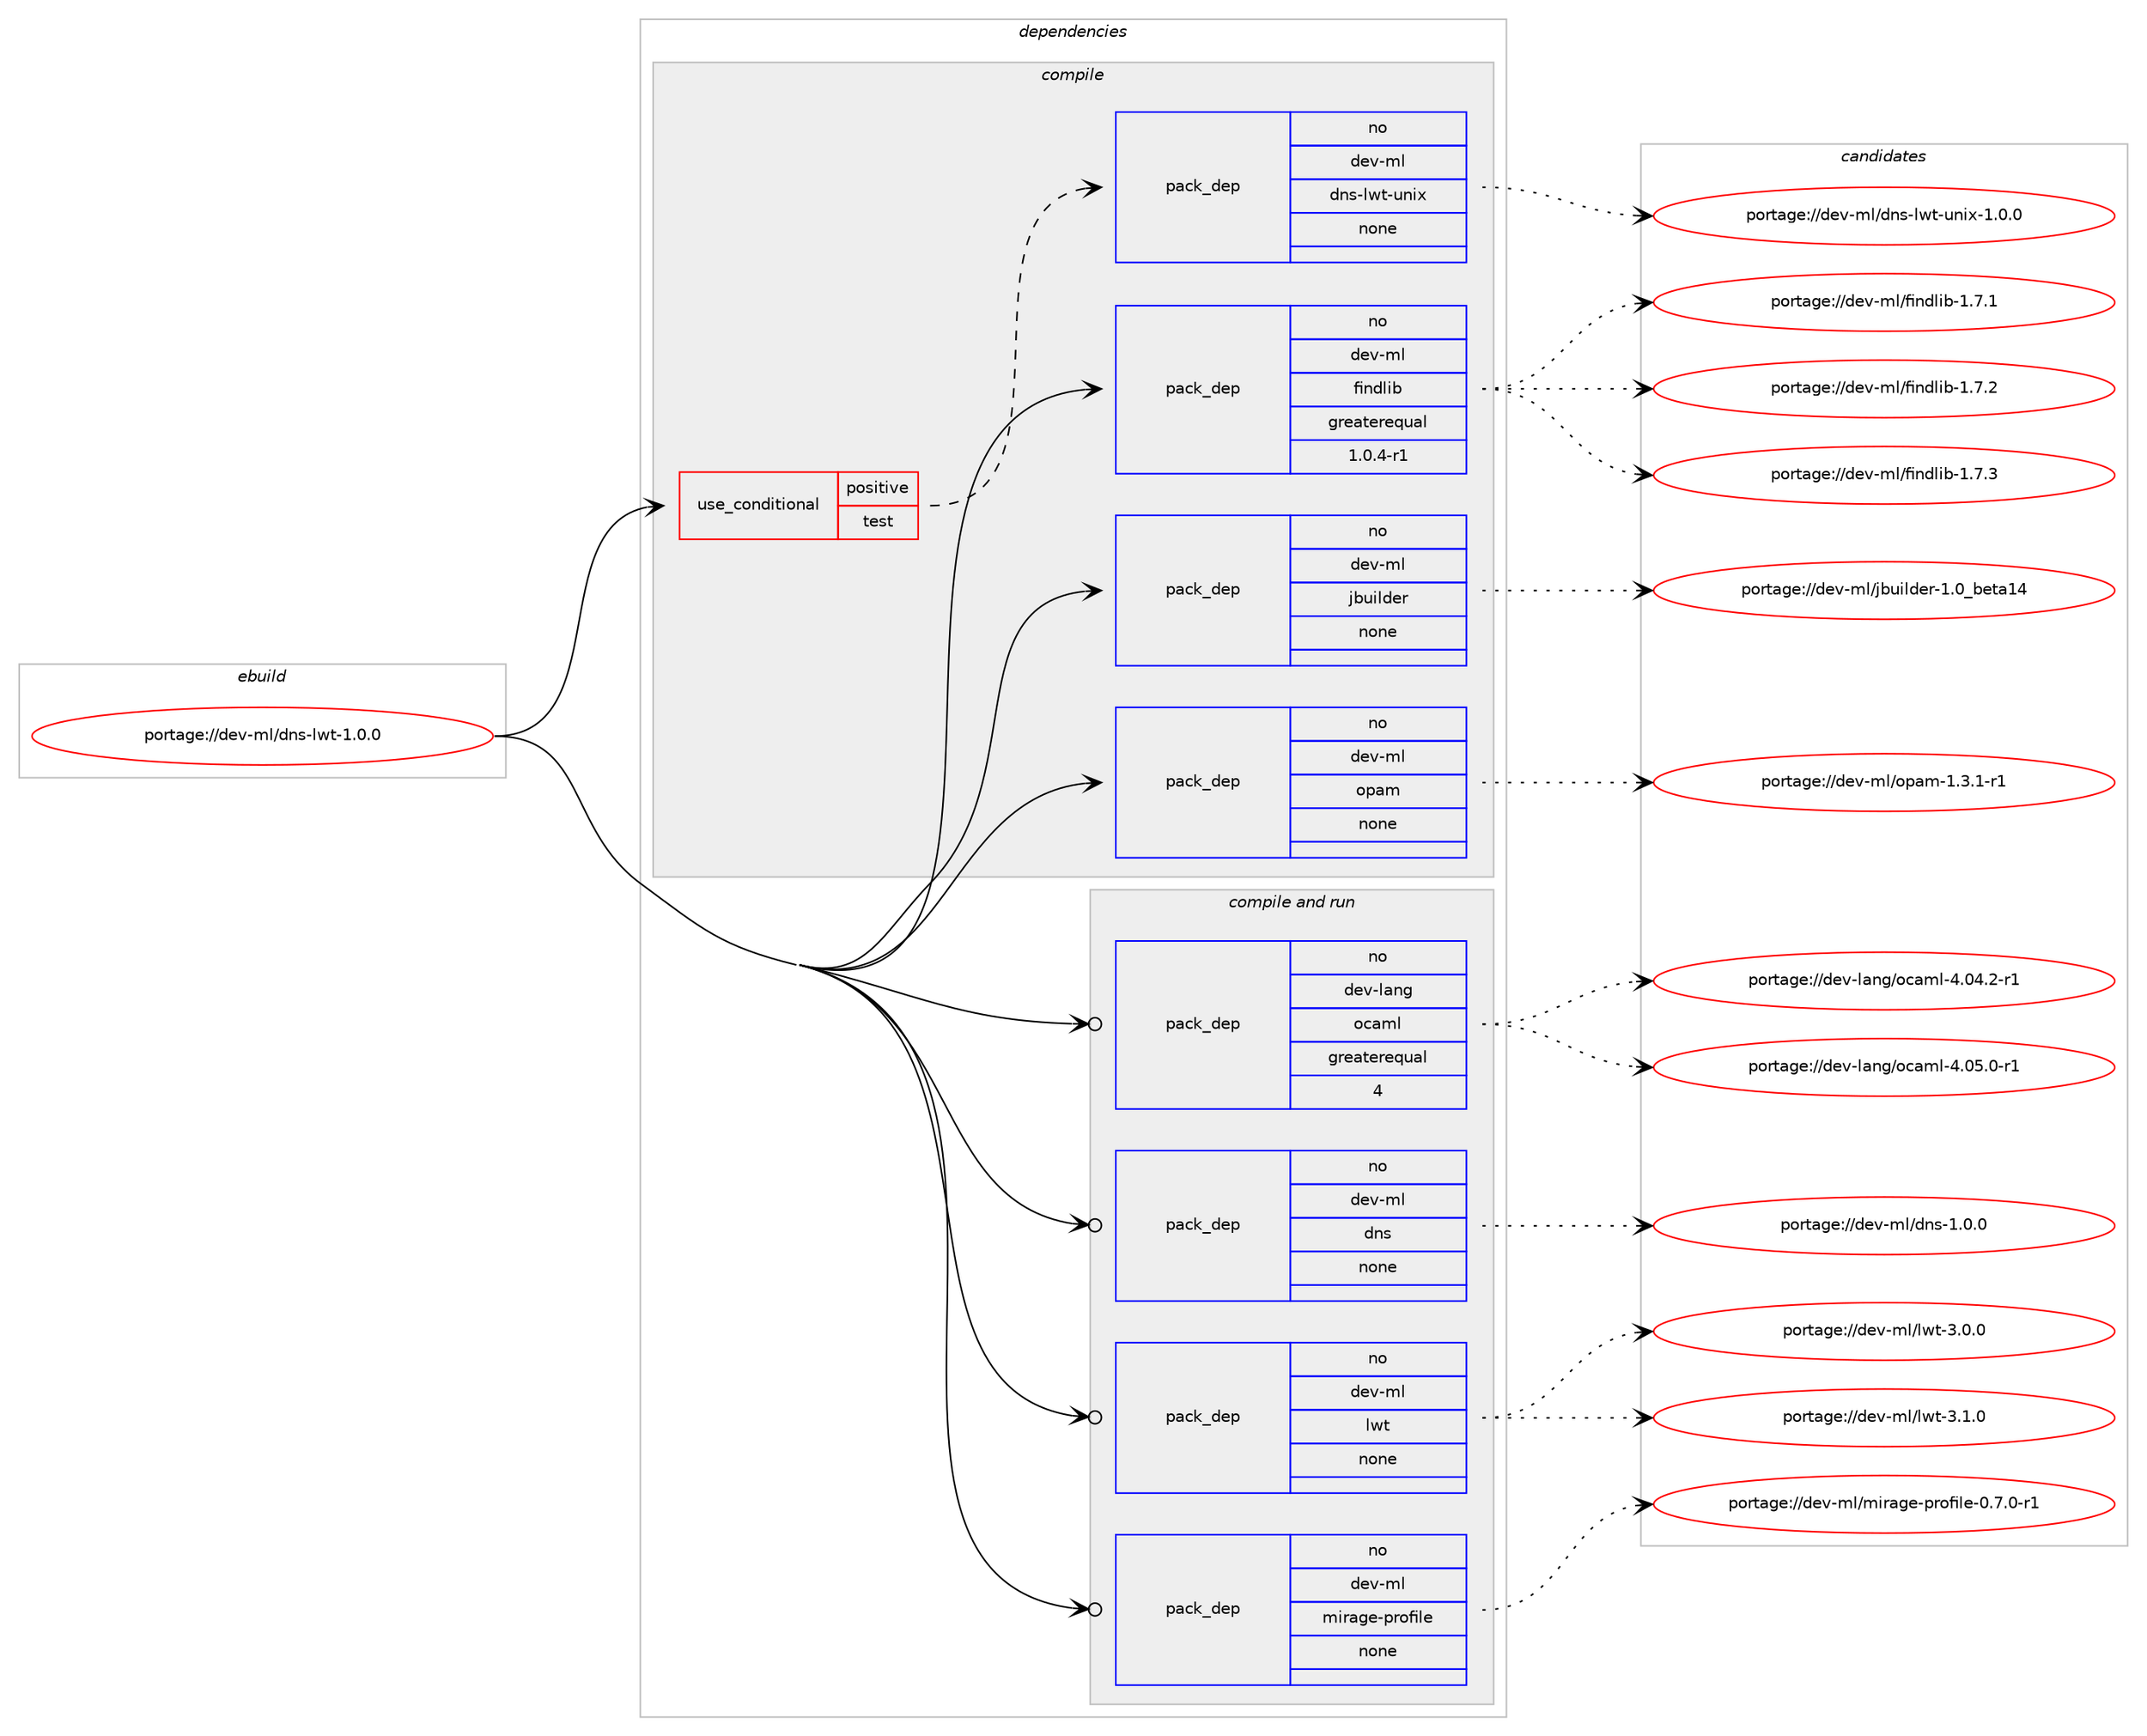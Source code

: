 digraph prolog {

# *************
# Graph options
# *************

newrank=true;
concentrate=true;
compound=true;
graph [rankdir=LR,fontname=Helvetica,fontsize=10,ranksep=1.5];#, ranksep=2.5, nodesep=0.2];
edge  [arrowhead=vee];
node  [fontname=Helvetica,fontsize=10];

# **********
# The ebuild
# **********

subgraph cluster_leftcol {
color=gray;
rank=same;
label=<<i>ebuild</i>>;
id [label="portage://dev-ml/dns-lwt-1.0.0", color=red, width=4, href="../dev-ml/dns-lwt-1.0.0.svg"];
}

# ****************
# The dependencies
# ****************

subgraph cluster_midcol {
color=gray;
label=<<i>dependencies</i>>;
subgraph cluster_compile {
fillcolor="#eeeeee";
style=filled;
label=<<i>compile</i>>;
subgraph cond22364 {
dependency106243 [label=<<TABLE BORDER="0" CELLBORDER="1" CELLSPACING="0" CELLPADDING="4"><TR><TD ROWSPAN="3" CELLPADDING="10">use_conditional</TD></TR><TR><TD>positive</TD></TR><TR><TD>test</TD></TR></TABLE>>, shape=none, color=red];
subgraph pack80735 {
dependency106244 [label=<<TABLE BORDER="0" CELLBORDER="1" CELLSPACING="0" CELLPADDING="4" WIDTH="220"><TR><TD ROWSPAN="6" CELLPADDING="30">pack_dep</TD></TR><TR><TD WIDTH="110">no</TD></TR><TR><TD>dev-ml</TD></TR><TR><TD>dns-lwt-unix</TD></TR><TR><TD>none</TD></TR><TR><TD></TD></TR></TABLE>>, shape=none, color=blue];
}
dependency106243:e -> dependency106244:w [weight=20,style="dashed",arrowhead="vee"];
}
id:e -> dependency106243:w [weight=20,style="solid",arrowhead="vee"];
subgraph pack80736 {
dependency106245 [label=<<TABLE BORDER="0" CELLBORDER="1" CELLSPACING="0" CELLPADDING="4" WIDTH="220"><TR><TD ROWSPAN="6" CELLPADDING="30">pack_dep</TD></TR><TR><TD WIDTH="110">no</TD></TR><TR><TD>dev-ml</TD></TR><TR><TD>findlib</TD></TR><TR><TD>greaterequal</TD></TR><TR><TD>1.0.4-r1</TD></TR></TABLE>>, shape=none, color=blue];
}
id:e -> dependency106245:w [weight=20,style="solid",arrowhead="vee"];
subgraph pack80737 {
dependency106246 [label=<<TABLE BORDER="0" CELLBORDER="1" CELLSPACING="0" CELLPADDING="4" WIDTH="220"><TR><TD ROWSPAN="6" CELLPADDING="30">pack_dep</TD></TR><TR><TD WIDTH="110">no</TD></TR><TR><TD>dev-ml</TD></TR><TR><TD>jbuilder</TD></TR><TR><TD>none</TD></TR><TR><TD></TD></TR></TABLE>>, shape=none, color=blue];
}
id:e -> dependency106246:w [weight=20,style="solid",arrowhead="vee"];
subgraph pack80738 {
dependency106247 [label=<<TABLE BORDER="0" CELLBORDER="1" CELLSPACING="0" CELLPADDING="4" WIDTH="220"><TR><TD ROWSPAN="6" CELLPADDING="30">pack_dep</TD></TR><TR><TD WIDTH="110">no</TD></TR><TR><TD>dev-ml</TD></TR><TR><TD>opam</TD></TR><TR><TD>none</TD></TR><TR><TD></TD></TR></TABLE>>, shape=none, color=blue];
}
id:e -> dependency106247:w [weight=20,style="solid",arrowhead="vee"];
}
subgraph cluster_compileandrun {
fillcolor="#eeeeee";
style=filled;
label=<<i>compile and run</i>>;
subgraph pack80739 {
dependency106248 [label=<<TABLE BORDER="0" CELLBORDER="1" CELLSPACING="0" CELLPADDING="4" WIDTH="220"><TR><TD ROWSPAN="6" CELLPADDING="30">pack_dep</TD></TR><TR><TD WIDTH="110">no</TD></TR><TR><TD>dev-lang</TD></TR><TR><TD>ocaml</TD></TR><TR><TD>greaterequal</TD></TR><TR><TD>4</TD></TR></TABLE>>, shape=none, color=blue];
}
id:e -> dependency106248:w [weight=20,style="solid",arrowhead="odotvee"];
subgraph pack80740 {
dependency106249 [label=<<TABLE BORDER="0" CELLBORDER="1" CELLSPACING="0" CELLPADDING="4" WIDTH="220"><TR><TD ROWSPAN="6" CELLPADDING="30">pack_dep</TD></TR><TR><TD WIDTH="110">no</TD></TR><TR><TD>dev-ml</TD></TR><TR><TD>dns</TD></TR><TR><TD>none</TD></TR><TR><TD></TD></TR></TABLE>>, shape=none, color=blue];
}
id:e -> dependency106249:w [weight=20,style="solid",arrowhead="odotvee"];
subgraph pack80741 {
dependency106250 [label=<<TABLE BORDER="0" CELLBORDER="1" CELLSPACING="0" CELLPADDING="4" WIDTH="220"><TR><TD ROWSPAN="6" CELLPADDING="30">pack_dep</TD></TR><TR><TD WIDTH="110">no</TD></TR><TR><TD>dev-ml</TD></TR><TR><TD>lwt</TD></TR><TR><TD>none</TD></TR><TR><TD></TD></TR></TABLE>>, shape=none, color=blue];
}
id:e -> dependency106250:w [weight=20,style="solid",arrowhead="odotvee"];
subgraph pack80742 {
dependency106251 [label=<<TABLE BORDER="0" CELLBORDER="1" CELLSPACING="0" CELLPADDING="4" WIDTH="220"><TR><TD ROWSPAN="6" CELLPADDING="30">pack_dep</TD></TR><TR><TD WIDTH="110">no</TD></TR><TR><TD>dev-ml</TD></TR><TR><TD>mirage-profile</TD></TR><TR><TD>none</TD></TR><TR><TD></TD></TR></TABLE>>, shape=none, color=blue];
}
id:e -> dependency106251:w [weight=20,style="solid",arrowhead="odotvee"];
}
subgraph cluster_run {
fillcolor="#eeeeee";
style=filled;
label=<<i>run</i>>;
}
}

# **************
# The candidates
# **************

subgraph cluster_choices {
rank=same;
color=gray;
label=<<i>candidates</i>>;

subgraph choice80735 {
color=black;
nodesep=1;
choiceportage10010111845109108471001101154510811911645117110105120454946484648 [label="portage://dev-ml/dns-lwt-unix-1.0.0", color=red, width=4,href="../dev-ml/dns-lwt-unix-1.0.0.svg"];
dependency106244:e -> choiceportage10010111845109108471001101154510811911645117110105120454946484648:w [style=dotted,weight="100"];
}
subgraph choice80736 {
color=black;
nodesep=1;
choiceportage100101118451091084710210511010010810598454946554649 [label="portage://dev-ml/findlib-1.7.1", color=red, width=4,href="../dev-ml/findlib-1.7.1.svg"];
choiceportage100101118451091084710210511010010810598454946554650 [label="portage://dev-ml/findlib-1.7.2", color=red, width=4,href="../dev-ml/findlib-1.7.2.svg"];
choiceportage100101118451091084710210511010010810598454946554651 [label="portage://dev-ml/findlib-1.7.3", color=red, width=4,href="../dev-ml/findlib-1.7.3.svg"];
dependency106245:e -> choiceportage100101118451091084710210511010010810598454946554649:w [style=dotted,weight="100"];
dependency106245:e -> choiceportage100101118451091084710210511010010810598454946554650:w [style=dotted,weight="100"];
dependency106245:e -> choiceportage100101118451091084710210511010010810598454946554651:w [style=dotted,weight="100"];
}
subgraph choice80737 {
color=black;
nodesep=1;
choiceportage100101118451091084710698117105108100101114454946489598101116974952 [label="portage://dev-ml/jbuilder-1.0_beta14", color=red, width=4,href="../dev-ml/jbuilder-1.0_beta14.svg"];
dependency106246:e -> choiceportage100101118451091084710698117105108100101114454946489598101116974952:w [style=dotted,weight="100"];
}
subgraph choice80738 {
color=black;
nodesep=1;
choiceportage1001011184510910847111112971094549465146494511449 [label="portage://dev-ml/opam-1.3.1-r1", color=red, width=4,href="../dev-ml/opam-1.3.1-r1.svg"];
dependency106247:e -> choiceportage1001011184510910847111112971094549465146494511449:w [style=dotted,weight="100"];
}
subgraph choice80739 {
color=black;
nodesep=1;
choiceportage1001011184510897110103471119997109108455246485246504511449 [label="portage://dev-lang/ocaml-4.04.2-r1", color=red, width=4,href="../dev-lang/ocaml-4.04.2-r1.svg"];
choiceportage1001011184510897110103471119997109108455246485346484511449 [label="portage://dev-lang/ocaml-4.05.0-r1", color=red, width=4,href="../dev-lang/ocaml-4.05.0-r1.svg"];
dependency106248:e -> choiceportage1001011184510897110103471119997109108455246485246504511449:w [style=dotted,weight="100"];
dependency106248:e -> choiceportage1001011184510897110103471119997109108455246485346484511449:w [style=dotted,weight="100"];
}
subgraph choice80740 {
color=black;
nodesep=1;
choiceportage1001011184510910847100110115454946484648 [label="portage://dev-ml/dns-1.0.0", color=red, width=4,href="../dev-ml/dns-1.0.0.svg"];
dependency106249:e -> choiceportage1001011184510910847100110115454946484648:w [style=dotted,weight="100"];
}
subgraph choice80741 {
color=black;
nodesep=1;
choiceportage1001011184510910847108119116455146484648 [label="portage://dev-ml/lwt-3.0.0", color=red, width=4,href="../dev-ml/lwt-3.0.0.svg"];
choiceportage1001011184510910847108119116455146494648 [label="portage://dev-ml/lwt-3.1.0", color=red, width=4,href="../dev-ml/lwt-3.1.0.svg"];
dependency106250:e -> choiceportage1001011184510910847108119116455146484648:w [style=dotted,weight="100"];
dependency106250:e -> choiceportage1001011184510910847108119116455146494648:w [style=dotted,weight="100"];
}
subgraph choice80742 {
color=black;
nodesep=1;
choiceportage100101118451091084710910511497103101451121141111021051081014548465546484511449 [label="portage://dev-ml/mirage-profile-0.7.0-r1", color=red, width=4,href="../dev-ml/mirage-profile-0.7.0-r1.svg"];
dependency106251:e -> choiceportage100101118451091084710910511497103101451121141111021051081014548465546484511449:w [style=dotted,weight="100"];
}
}

}
